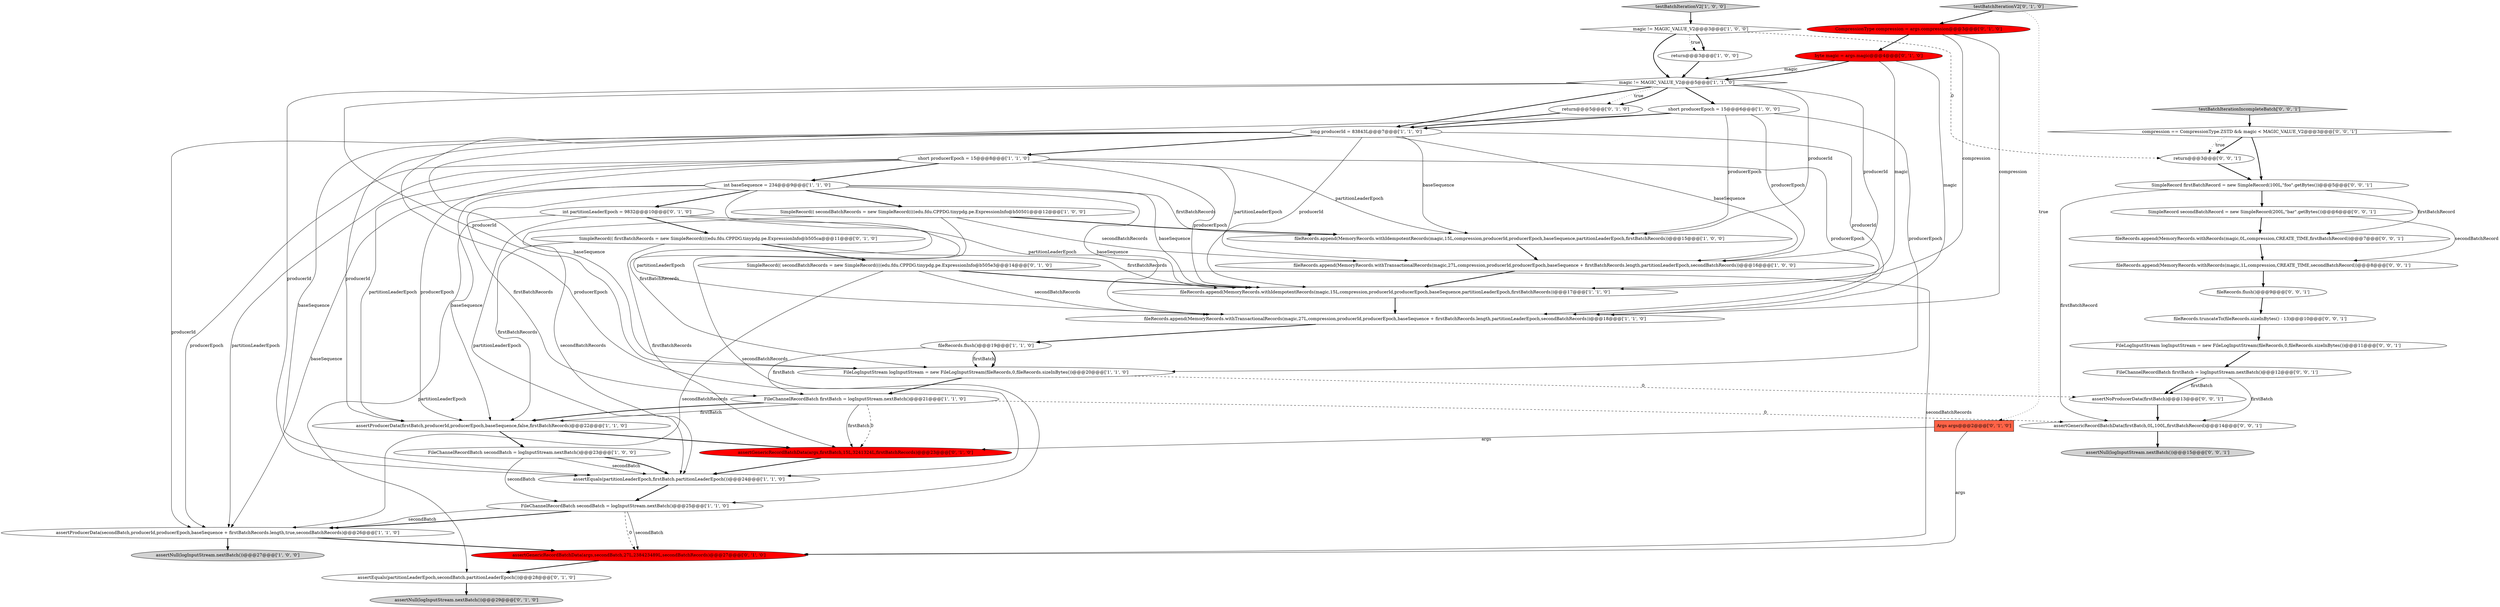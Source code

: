 digraph {
25 [style = filled, label = "SimpleRecord(( firstBatchRecords = new SimpleRecord((((edu.fdu.CPPDG.tinypdg.pe.ExpressionInfo@b505ca@@@11@@@['0', '1', '0']", fillcolor = white, shape = ellipse image = "AAA0AAABBB2BBB"];
43 [style = filled, label = "assertNoProducerData(firstBatch)@@@13@@@['0', '0', '1']", fillcolor = white, shape = ellipse image = "AAA0AAABBB3BBB"];
13 [style = filled, label = "FileChannelRecordBatch firstBatch = logInputStream.nextBatch()@@@21@@@['1', '1', '0']", fillcolor = white, shape = ellipse image = "AAA0AAABBB1BBB"];
6 [style = filled, label = "assertProducerData(secondBatch,producerId,producerEpoch,baseSequence + firstBatchRecords.length,true,secondBatchRecords)@@@26@@@['1', '1', '0']", fillcolor = white, shape = ellipse image = "AAA0AAABBB1BBB"];
3 [style = filled, label = "int baseSequence = 234@@@9@@@['1', '1', '0']", fillcolor = white, shape = ellipse image = "AAA0AAABBB1BBB"];
18 [style = filled, label = "FileChannelRecordBatch secondBatch = logInputStream.nextBatch()@@@23@@@['1', '0', '0']", fillcolor = white, shape = ellipse image = "AAA0AAABBB1BBB"];
38 [style = filled, label = "SimpleRecord secondBatchRecord = new SimpleRecord(200L,\"bar\".getBytes())@@@6@@@['0', '0', '1']", fillcolor = white, shape = ellipse image = "AAA0AAABBB3BBB"];
5 [style = filled, label = "assertProducerData(firstBatch,producerId,producerEpoch,baseSequence,false,firstBatchRecords)@@@22@@@['1', '1', '0']", fillcolor = white, shape = ellipse image = "AAA0AAABBB1BBB"];
24 [style = filled, label = "int partitionLeaderEpoch = 9832@@@10@@@['0', '1', '0']", fillcolor = white, shape = ellipse image = "AAA0AAABBB2BBB"];
47 [style = filled, label = "assertNull(logInputStream.nextBatch())@@@15@@@['0', '0', '1']", fillcolor = lightgray, shape = ellipse image = "AAA0AAABBB3BBB"];
2 [style = filled, label = "assertEquals(partitionLeaderEpoch,firstBatch.partitionLeaderEpoch())@@@24@@@['1', '1', '0']", fillcolor = white, shape = ellipse image = "AAA0AAABBB1BBB"];
17 [style = filled, label = "magic != MAGIC_VALUE_V2@@@3@@@['1', '0', '0']", fillcolor = white, shape = diamond image = "AAA0AAABBB1BBB"];
40 [style = filled, label = "testBatchIterationIncompleteBatch['0', '0', '1']", fillcolor = lightgray, shape = diamond image = "AAA0AAABBB3BBB"];
27 [style = filled, label = "Args args@@@2@@@['0', '1', '0']", fillcolor = tomato, shape = box image = "AAA1AAABBB2BBB"];
39 [style = filled, label = "FileChannelRecordBatch firstBatch = logInputStream.nextBatch()@@@12@@@['0', '0', '1']", fillcolor = white, shape = ellipse image = "AAA0AAABBB3BBB"];
8 [style = filled, label = "SimpleRecord(( secondBatchRecords = new SimpleRecord((((edu.fdu.CPPDG.tinypdg.pe.ExpressionInfo@b50501@@@12@@@['1', '0', '0']", fillcolor = white, shape = ellipse image = "AAA0AAABBB1BBB"];
11 [style = filled, label = "fileRecords.append(MemoryRecords.withTransactionalRecords(magic,27L,compression,producerId,producerEpoch,baseSequence + firstBatchRecords.length,partitionLeaderEpoch,secondBatchRecords))@@@16@@@['1', '0', '0']", fillcolor = white, shape = ellipse image = "AAA0AAABBB1BBB"];
7 [style = filled, label = "fileRecords.flush()@@@19@@@['1', '1', '0']", fillcolor = white, shape = ellipse image = "AAA0AAABBB1BBB"];
45 [style = filled, label = "fileRecords.flush()@@@9@@@['0', '0', '1']", fillcolor = white, shape = ellipse image = "AAA0AAABBB3BBB"];
35 [style = filled, label = "FileLogInputStream logInputStream = new FileLogInputStream(fileRecords,0,fileRecords.sizeInBytes())@@@11@@@['0', '0', '1']", fillcolor = white, shape = ellipse image = "AAA0AAABBB3BBB"];
29 [style = filled, label = "assertNull(logInputStream.nextBatch())@@@29@@@['0', '1', '0']", fillcolor = lightgray, shape = ellipse image = "AAA0AAABBB2BBB"];
42 [style = filled, label = "fileRecords.append(MemoryRecords.withRecords(magic,0L,compression,CREATE_TIME,firstBatchRecord))@@@7@@@['0', '0', '1']", fillcolor = white, shape = ellipse image = "AAA0AAABBB3BBB"];
16 [style = filled, label = "fileRecords.append(MemoryRecords.withIdempotentRecords(magic,15L,compression,producerId,producerEpoch,baseSequence,partitionLeaderEpoch,firstBatchRecords))@@@15@@@['1', '0', '0']", fillcolor = white, shape = ellipse image = "AAA0AAABBB1BBB"];
23 [style = filled, label = "byte magic = args.magic@@@4@@@['0', '1', '0']", fillcolor = red, shape = ellipse image = "AAA1AAABBB2BBB"];
37 [style = filled, label = "compression == CompressionType.ZSTD && magic < MAGIC_VALUE_V2@@@3@@@['0', '0', '1']", fillcolor = white, shape = diamond image = "AAA0AAABBB3BBB"];
44 [style = filled, label = "return@@@3@@@['0', '0', '1']", fillcolor = white, shape = ellipse image = "AAA0AAABBB3BBB"];
32 [style = filled, label = "CompressionType compression = args.compression@@@3@@@['0', '1', '0']", fillcolor = red, shape = ellipse image = "AAA1AAABBB2BBB"];
14 [style = filled, label = "return@@@3@@@['1', '0', '0']", fillcolor = white, shape = ellipse image = "AAA0AAABBB1BBB"];
4 [style = filled, label = "long producerId = 83843L@@@7@@@['1', '1', '0']", fillcolor = white, shape = ellipse image = "AAA0AAABBB1BBB"];
31 [style = filled, label = "assertEquals(partitionLeaderEpoch,secondBatch.partitionLeaderEpoch())@@@28@@@['0', '1', '0']", fillcolor = white, shape = ellipse image = "AAA0AAABBB2BBB"];
41 [style = filled, label = "fileRecords.truncateTo(fileRecords.sizeInBytes() - 13)@@@10@@@['0', '0', '1']", fillcolor = white, shape = ellipse image = "AAA0AAABBB3BBB"];
33 [style = filled, label = "testBatchIterationV2['0', '1', '0']", fillcolor = lightgray, shape = diamond image = "AAA0AAABBB2BBB"];
0 [style = filled, label = "FileChannelRecordBatch secondBatch = logInputStream.nextBatch()@@@25@@@['1', '1', '0']", fillcolor = white, shape = ellipse image = "AAA0AAABBB1BBB"];
19 [style = filled, label = "fileRecords.append(MemoryRecords.withTransactionalRecords(magic,27L,compression,producerId,producerEpoch,baseSequence + firstBatchRecords.length,partitionLeaderEpoch,secondBatchRecords))@@@18@@@['1', '1', '0']", fillcolor = white, shape = ellipse image = "AAA0AAABBB1BBB"];
28 [style = filled, label = "assertGenericRecordBatchData(args,firstBatch,15L,3241324L,firstBatchRecords)@@@23@@@['0', '1', '0']", fillcolor = red, shape = ellipse image = "AAA1AAABBB2BBB"];
30 [style = filled, label = "assertGenericRecordBatchData(args,secondBatch,27L,238423489L,secondBatchRecords)@@@27@@@['0', '1', '0']", fillcolor = red, shape = ellipse image = "AAA1AAABBB2BBB"];
46 [style = filled, label = "assertGenericRecordBatchData(firstBatch,0L,100L,firstBatchRecord)@@@14@@@['0', '0', '1']", fillcolor = white, shape = ellipse image = "AAA0AAABBB3BBB"];
12 [style = filled, label = "short producerEpoch = 15@@@6@@@['1', '0', '0']", fillcolor = white, shape = ellipse image = "AAA0AAABBB1BBB"];
1 [style = filled, label = "FileLogInputStream logInputStream = new FileLogInputStream(fileRecords,0,fileRecords.sizeInBytes())@@@20@@@['1', '1', '0']", fillcolor = white, shape = ellipse image = "AAA0AAABBB1BBB"];
9 [style = filled, label = "short producerEpoch = 15@@@8@@@['1', '1', '0']", fillcolor = white, shape = ellipse image = "AAA0AAABBB1BBB"];
22 [style = filled, label = "return@@@5@@@['0', '1', '0']", fillcolor = white, shape = ellipse image = "AAA0AAABBB2BBB"];
26 [style = filled, label = "SimpleRecord(( secondBatchRecords = new SimpleRecord((((edu.fdu.CPPDG.tinypdg.pe.ExpressionInfo@b505e3@@@14@@@['0', '1', '0']", fillcolor = white, shape = ellipse image = "AAA0AAABBB2BBB"];
20 [style = filled, label = "magic != MAGIC_VALUE_V2@@@5@@@['1', '1', '0']", fillcolor = white, shape = diamond image = "AAA0AAABBB1BBB"];
36 [style = filled, label = "SimpleRecord firstBatchRecord = new SimpleRecord(100L,\"foo\".getBytes())@@@5@@@['0', '0', '1']", fillcolor = white, shape = ellipse image = "AAA0AAABBB3BBB"];
34 [style = filled, label = "fileRecords.append(MemoryRecords.withRecords(magic,1L,compression,CREATE_TIME,secondBatchRecord))@@@8@@@['0', '0', '1']", fillcolor = white, shape = ellipse image = "AAA0AAABBB3BBB"];
21 [style = filled, label = "testBatchIterationV2['1', '0', '0']", fillcolor = lightgray, shape = diamond image = "AAA0AAABBB1BBB"];
10 [style = filled, label = "assertNull(logInputStream.nextBatch())@@@27@@@['1', '0', '0']", fillcolor = lightgray, shape = ellipse image = "AAA0AAABBB1BBB"];
15 [style = filled, label = "fileRecords.append(MemoryRecords.withIdempotentRecords(magic,15L,compression,producerId,producerEpoch,baseSequence,partitionLeaderEpoch,firstBatchRecords))@@@17@@@['1', '1', '0']", fillcolor = white, shape = ellipse image = "AAA0AAABBB1BBB"];
8->16 [style = bold, label=""];
3->13 [style = solid, label="firstBatchRecords"];
32->23 [style = bold, label=""];
3->24 [style = bold, label=""];
9->5 [style = solid, label="producerEpoch"];
17->14 [style = dotted, label="true"];
8->11 [style = solid, label="secondBatchRecords"];
24->31 [style = solid, label="partitionLeaderEpoch"];
5->28 [style = bold, label=""];
38->42 [style = bold, label=""];
1->13 [style = bold, label=""];
22->4 [style = bold, label=""];
13->46 [style = dashed, label="0"];
39->43 [style = solid, label="firstBatch"];
7->1 [style = solid, label="firstBatch"];
17->14 [style = bold, label=""];
18->2 [style = solid, label="secondBatch"];
25->5 [style = solid, label="firstBatchRecords"];
27->28 [style = solid, label="args"];
0->30 [style = dashed, label="0"];
26->15 [style = bold, label=""];
20->11 [style = solid, label="producerId"];
25->15 [style = solid, label="firstBatchRecords"];
9->16 [style = solid, label="partitionLeaderEpoch"];
33->27 [style = dotted, label="true"];
26->30 [style = solid, label="secondBatchRecords"];
40->37 [style = bold, label=""];
14->20 [style = bold, label=""];
17->20 [style = bold, label=""];
23->20 [style = solid, label="magic"];
45->41 [style = bold, label=""];
7->1 [style = bold, label=""];
9->5 [style = solid, label="partitionLeaderEpoch"];
9->6 [style = solid, label="producerEpoch"];
37->36 [style = bold, label=""];
1->43 [style = dashed, label="0"];
13->28 [style = solid, label="firstBatch"];
4->6 [style = solid, label="producerId"];
3->1 [style = solid, label="firstBatchRecords"];
24->19 [style = solid, label="partitionLeaderEpoch"];
31->29 [style = bold, label=""];
3->5 [style = solid, label="baseSequence"];
36->46 [style = solid, label="firstBatchRecord"];
43->46 [style = bold, label=""];
7->13 [style = solid, label="firstBatch"];
13->28 [style = dashed, label="0"];
0->6 [style = solid, label="secondBatch"];
20->2 [style = solid, label="producerId"];
8->2 [style = solid, label="secondBatchRecords"];
25->26 [style = bold, label=""];
24->15 [style = solid, label="partitionLeaderEpoch"];
13->5 [style = bold, label=""];
9->6 [style = solid, label="partitionLeaderEpoch"];
20->22 [style = dotted, label="true"];
3->15 [style = solid, label="baseSequence"];
13->5 [style = solid, label="firstBatch"];
23->19 [style = solid, label="magic"];
32->19 [style = solid, label="compression"];
9->11 [style = solid, label="partitionLeaderEpoch"];
4->9 [style = bold, label=""];
18->0 [style = solid, label="secondBatch"];
12->16 [style = solid, label="producerEpoch"];
23->20 [style = bold, label=""];
39->46 [style = solid, label="firstBatch"];
12->11 [style = solid, label="producerEpoch"];
3->16 [style = solid, label="firstBatchRecords"];
4->11 [style = solid, label="baseSequence"];
8->0 [style = solid, label="secondBatchRecords"];
26->6 [style = solid, label="secondBatchRecords"];
35->39 [style = bold, label=""];
9->19 [style = solid, label="producerEpoch"];
4->19 [style = solid, label="producerId"];
5->18 [style = bold, label=""];
15->19 [style = bold, label=""];
12->2 [style = solid, label="producerEpoch"];
0->30 [style = solid, label="secondBatch"];
4->5 [style = solid, label="producerId"];
20->1 [style = solid, label="producerId"];
36->42 [style = solid, label="firstBatchRecord"];
27->30 [style = solid, label="args"];
12->1 [style = solid, label="producerEpoch"];
2->0 [style = bold, label=""];
25->28 [style = solid, label="firstBatchRecords"];
32->15 [style = solid, label="compression"];
24->2 [style = solid, label="partitionLeaderEpoch"];
30->31 [style = bold, label=""];
4->1 [style = solid, label="baseSequence"];
24->25 [style = bold, label=""];
3->8 [style = bold, label=""];
6->10 [style = bold, label=""];
37->44 [style = bold, label=""];
9->3 [style = bold, label=""];
33->32 [style = bold, label=""];
3->19 [style = solid, label="baseSequence"];
4->16 [style = solid, label="baseSequence"];
37->44 [style = dotted, label="true"];
41->35 [style = bold, label=""];
26->19 [style = solid, label="secondBatchRecords"];
42->34 [style = bold, label=""];
16->11 [style = bold, label=""];
44->36 [style = bold, label=""];
4->15 [style = solid, label="producerId"];
3->6 [style = solid, label="baseSequence"];
0->6 [style = bold, label=""];
34->45 [style = bold, label=""];
39->43 [style = bold, label=""];
38->34 [style = solid, label="secondBatchRecord"];
18->2 [style = bold, label=""];
46->47 [style = bold, label=""];
11->15 [style = bold, label=""];
20->4 [style = bold, label=""];
20->22 [style = bold, label=""];
28->2 [style = bold, label=""];
17->44 [style = dashed, label="0"];
12->4 [style = bold, label=""];
20->12 [style = bold, label=""];
4->2 [style = solid, label="baseSequence"];
36->38 [style = bold, label=""];
20->16 [style = solid, label="producerId"];
9->15 [style = solid, label="producerEpoch"];
19->7 [style = bold, label=""];
21->17 [style = bold, label=""];
23->15 [style = solid, label="magic"];
6->30 [style = bold, label=""];
}
